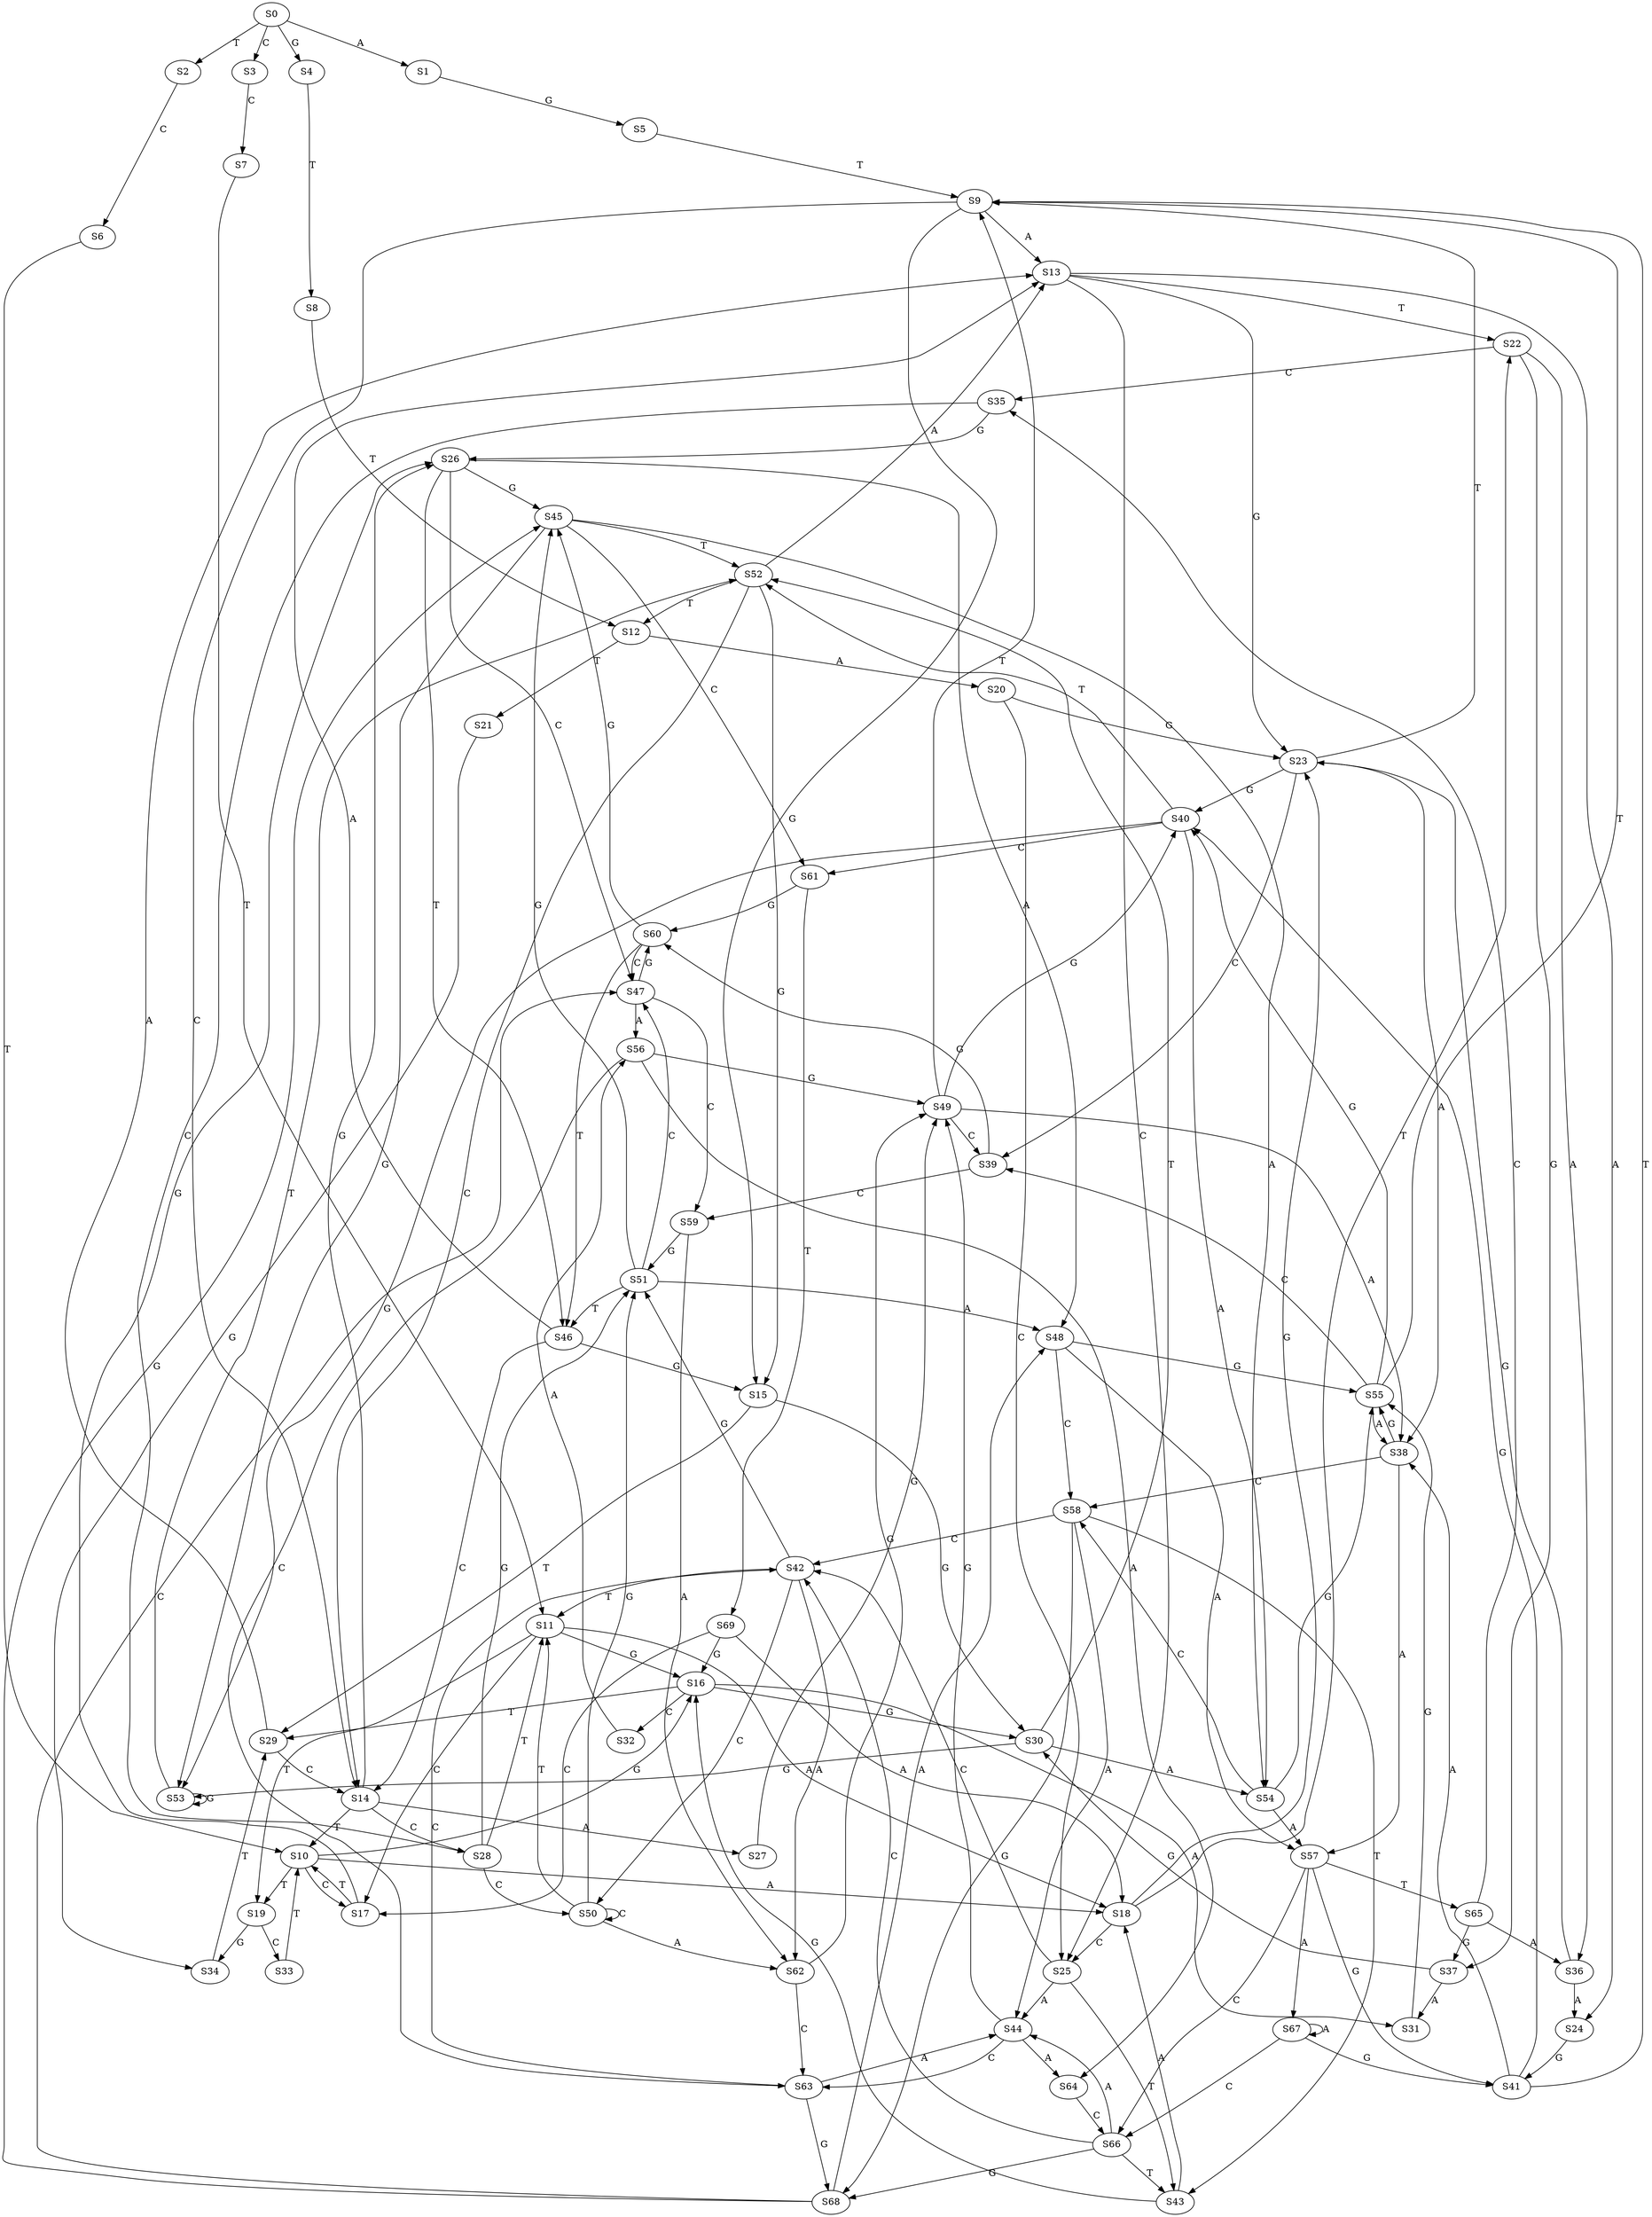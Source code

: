strict digraph  {
	S0 -> S1 [ label = A ];
	S0 -> S2 [ label = T ];
	S0 -> S3 [ label = C ];
	S0 -> S4 [ label = G ];
	S1 -> S5 [ label = G ];
	S2 -> S6 [ label = C ];
	S3 -> S7 [ label = C ];
	S4 -> S8 [ label = T ];
	S5 -> S9 [ label = T ];
	S6 -> S10 [ label = T ];
	S7 -> S11 [ label = T ];
	S8 -> S12 [ label = T ];
	S9 -> S13 [ label = A ];
	S9 -> S14 [ label = C ];
	S9 -> S15 [ label = G ];
	S10 -> S16 [ label = G ];
	S10 -> S17 [ label = C ];
	S10 -> S18 [ label = A ];
	S10 -> S19 [ label = T ];
	S11 -> S18 [ label = A ];
	S11 -> S16 [ label = G ];
	S11 -> S17 [ label = C ];
	S11 -> S19 [ label = T ];
	S12 -> S20 [ label = A ];
	S12 -> S21 [ label = T ];
	S13 -> S22 [ label = T ];
	S13 -> S23 [ label = G ];
	S13 -> S24 [ label = A ];
	S13 -> S25 [ label = C ];
	S14 -> S10 [ label = T ];
	S14 -> S26 [ label = G ];
	S14 -> S27 [ label = A ];
	S14 -> S28 [ label = C ];
	S15 -> S29 [ label = T ];
	S15 -> S30 [ label = G ];
	S16 -> S31 [ label = A ];
	S16 -> S29 [ label = T ];
	S16 -> S32 [ label = C ];
	S16 -> S30 [ label = G ];
	S17 -> S10 [ label = T ];
	S17 -> S26 [ label = G ];
	S18 -> S23 [ label = G ];
	S18 -> S22 [ label = T ];
	S18 -> S25 [ label = C ];
	S19 -> S33 [ label = C ];
	S19 -> S34 [ label = G ];
	S20 -> S25 [ label = C ];
	S20 -> S23 [ label = G ];
	S21 -> S34 [ label = G ];
	S22 -> S35 [ label = C ];
	S22 -> S36 [ label = A ];
	S22 -> S37 [ label = G ];
	S23 -> S9 [ label = T ];
	S23 -> S38 [ label = A ];
	S23 -> S39 [ label = C ];
	S23 -> S40 [ label = G ];
	S24 -> S41 [ label = G ];
	S25 -> S42 [ label = C ];
	S25 -> S43 [ label = T ];
	S25 -> S44 [ label = A ];
	S26 -> S45 [ label = G ];
	S26 -> S46 [ label = T ];
	S26 -> S47 [ label = C ];
	S26 -> S48 [ label = A ];
	S27 -> S49 [ label = G ];
	S28 -> S50 [ label = C ];
	S28 -> S11 [ label = T ];
	S28 -> S51 [ label = G ];
	S29 -> S14 [ label = C ];
	S29 -> S13 [ label = A ];
	S30 -> S52 [ label = T ];
	S30 -> S53 [ label = G ];
	S30 -> S54 [ label = A ];
	S31 -> S55 [ label = G ];
	S32 -> S56 [ label = A ];
	S33 -> S10 [ label = T ];
	S34 -> S29 [ label = T ];
	S35 -> S28 [ label = C ];
	S35 -> S26 [ label = G ];
	S36 -> S23 [ label = G ];
	S36 -> S24 [ label = A ];
	S37 -> S30 [ label = G ];
	S37 -> S31 [ label = A ];
	S38 -> S57 [ label = A ];
	S38 -> S58 [ label = C ];
	S38 -> S55 [ label = G ];
	S39 -> S59 [ label = C ];
	S39 -> S60 [ label = G ];
	S40 -> S54 [ label = A ];
	S40 -> S52 [ label = T ];
	S40 -> S61 [ label = C ];
	S40 -> S53 [ label = G ];
	S41 -> S9 [ label = T ];
	S41 -> S38 [ label = A ];
	S41 -> S40 [ label = G ];
	S42 -> S50 [ label = C ];
	S42 -> S62 [ label = A ];
	S42 -> S11 [ label = T ];
	S42 -> S51 [ label = G ];
	S43 -> S18 [ label = A ];
	S43 -> S16 [ label = G ];
	S44 -> S49 [ label = G ];
	S44 -> S63 [ label = C ];
	S44 -> S64 [ label = A ];
	S45 -> S54 [ label = A ];
	S45 -> S53 [ label = G ];
	S45 -> S61 [ label = C ];
	S45 -> S52 [ label = T ];
	S46 -> S14 [ label = C ];
	S46 -> S13 [ label = A ];
	S46 -> S15 [ label = G ];
	S47 -> S60 [ label = G ];
	S47 -> S59 [ label = C ];
	S47 -> S56 [ label = A ];
	S48 -> S57 [ label = A ];
	S48 -> S58 [ label = C ];
	S48 -> S55 [ label = G ];
	S49 -> S40 [ label = G ];
	S49 -> S9 [ label = T ];
	S49 -> S38 [ label = A ];
	S49 -> S39 [ label = C ];
	S50 -> S51 [ label = G ];
	S50 -> S50 [ label = C ];
	S50 -> S11 [ label = T ];
	S50 -> S62 [ label = A ];
	S51 -> S48 [ label = A ];
	S51 -> S46 [ label = T ];
	S51 -> S45 [ label = G ];
	S51 -> S47 [ label = C ];
	S52 -> S13 [ label = A ];
	S52 -> S15 [ label = G ];
	S52 -> S12 [ label = T ];
	S52 -> S14 [ label = C ];
	S53 -> S52 [ label = T ];
	S53 -> S53 [ label = G ];
	S54 -> S57 [ label = A ];
	S54 -> S58 [ label = C ];
	S54 -> S55 [ label = G ];
	S55 -> S9 [ label = T ];
	S55 -> S38 [ label = A ];
	S55 -> S40 [ label = G ];
	S55 -> S39 [ label = C ];
	S56 -> S49 [ label = G ];
	S56 -> S64 [ label = A ];
	S56 -> S63 [ label = C ];
	S57 -> S65 [ label = T ];
	S57 -> S66 [ label = C ];
	S57 -> S67 [ label = A ];
	S57 -> S41 [ label = G ];
	S58 -> S43 [ label = T ];
	S58 -> S68 [ label = G ];
	S58 -> S42 [ label = C ];
	S58 -> S44 [ label = A ];
	S59 -> S51 [ label = G ];
	S59 -> S62 [ label = A ];
	S60 -> S45 [ label = G ];
	S60 -> S47 [ label = C ];
	S60 -> S46 [ label = T ];
	S61 -> S69 [ label = T ];
	S61 -> S60 [ label = G ];
	S62 -> S49 [ label = G ];
	S62 -> S63 [ label = C ];
	S63 -> S42 [ label = C ];
	S63 -> S44 [ label = A ];
	S63 -> S68 [ label = G ];
	S64 -> S66 [ label = C ];
	S65 -> S36 [ label = A ];
	S65 -> S35 [ label = C ];
	S65 -> S37 [ label = G ];
	S66 -> S44 [ label = A ];
	S66 -> S42 [ label = C ];
	S66 -> S68 [ label = G ];
	S66 -> S43 [ label = T ];
	S67 -> S41 [ label = G ];
	S67 -> S66 [ label = C ];
	S67 -> S67 [ label = A ];
	S68 -> S45 [ label = G ];
	S68 -> S48 [ label = A ];
	S68 -> S47 [ label = C ];
	S69 -> S18 [ label = A ];
	S69 -> S17 [ label = C ];
	S69 -> S16 [ label = G ];
}
